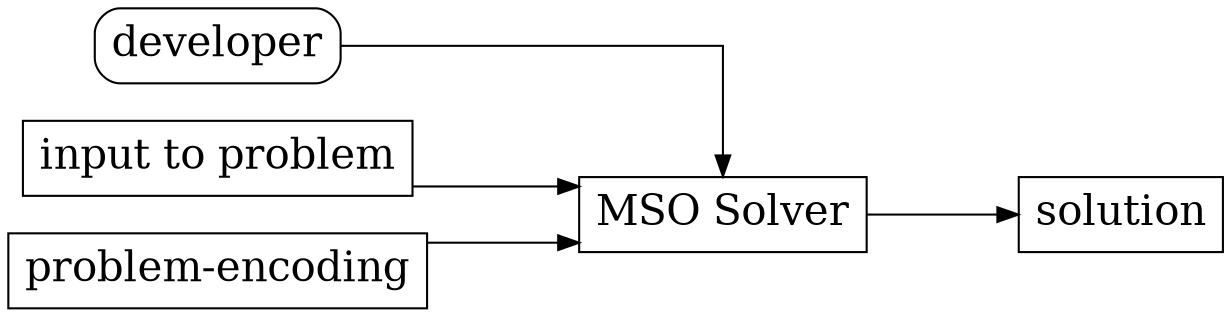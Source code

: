 strict digraph DrawbackCourcelle {
	graph [rankdir=LR splines=ortho]
	node [fontcolor=black fontsize=20 shape=rect]
	edge [minlen=2]
	dev -> MSO [constraint=false minlen=1]
	inst [label="input to problem"]
	problem [label="problem-encoding"]
	dev [label=developer style=rounded]
	MSO [label="MSO Solver"]
	sol [label=solution]
	inst -> MSO
	problem -> MSO
	MSO -> sol
}
